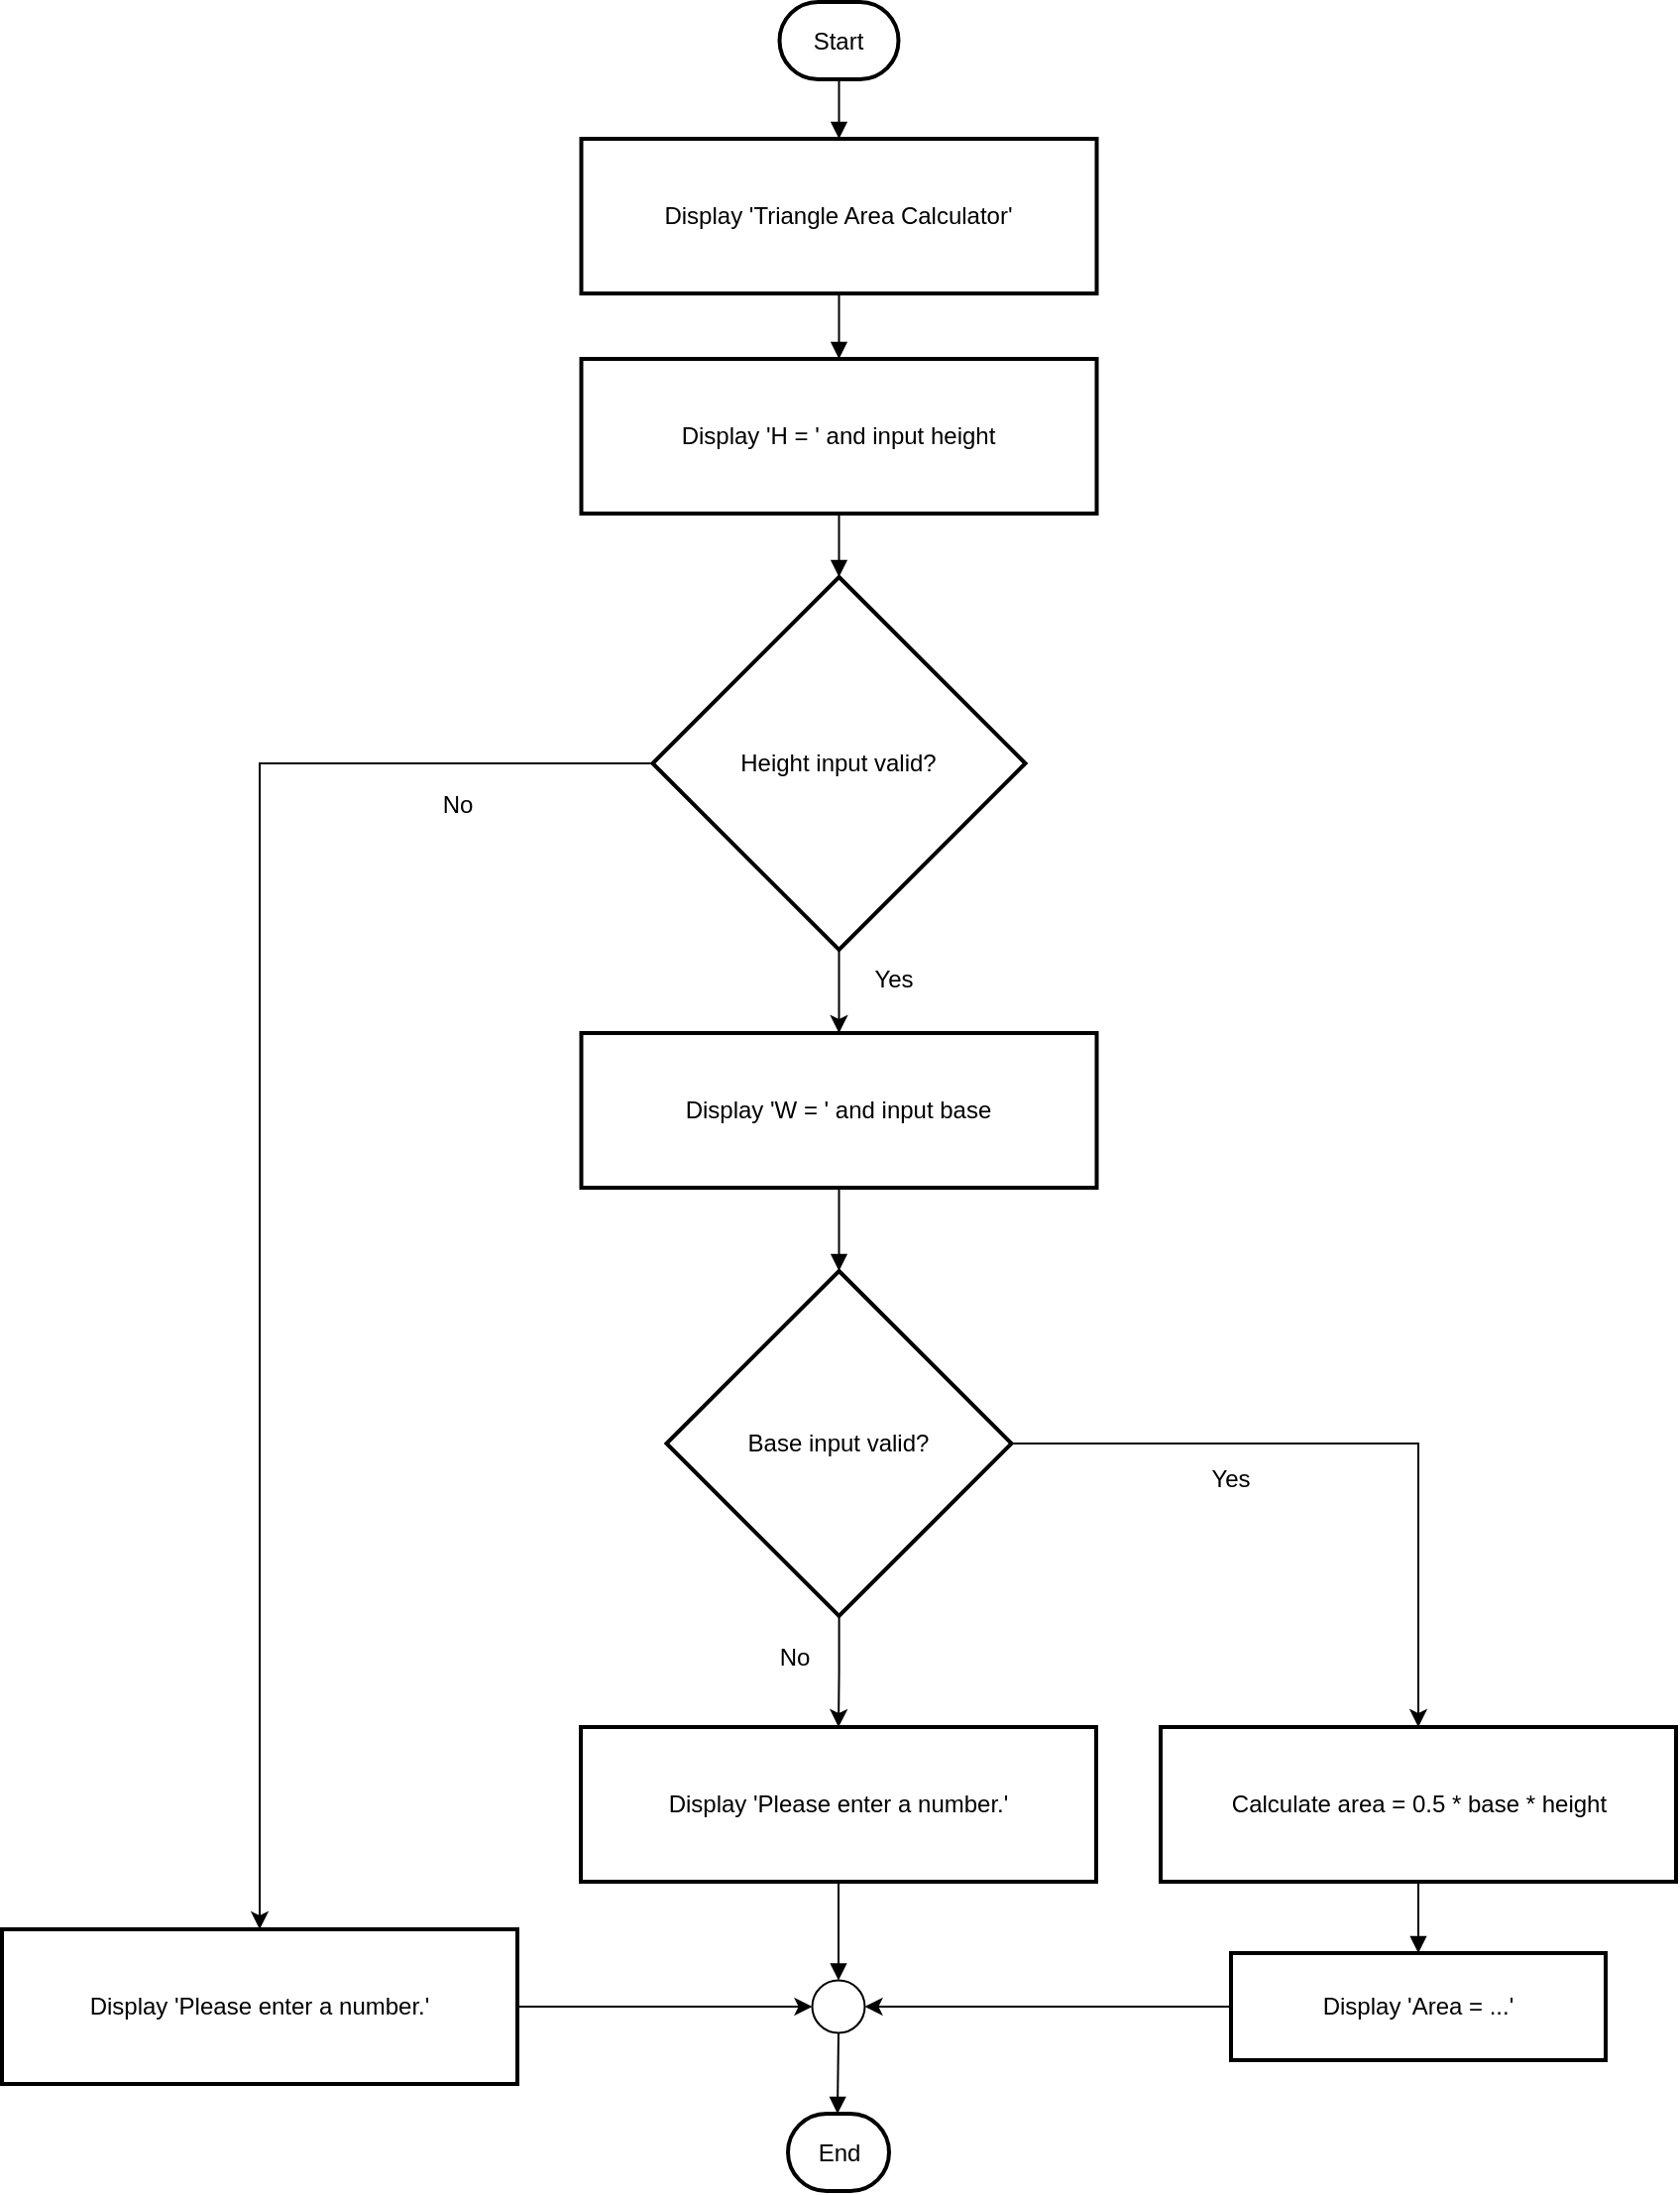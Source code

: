<mxfile version="28.2.5">
  <diagram name="Page-1" id="q1bMMrWMzVG2Ocw6vh36">
    <mxGraphModel dx="2605" dy="1405" grid="1" gridSize="10" guides="1" tooltips="1" connect="1" arrows="1" fold="1" page="1" pageScale="1" pageWidth="1000" pageHeight="1169" math="0" shadow="0">
      <root>
        <mxCell id="0" />
        <mxCell id="1" parent="0" />
        <mxCell id="NUtGg34ZK40YRvdUb2ZY-1" value="Start" style="rounded=1;whiteSpace=wrap;arcSize=50;strokeWidth=2;" vertex="1" parent="1">
          <mxGeometry x="492.25" y="40" width="60" height="39" as="geometry" />
        </mxCell>
        <mxCell id="NUtGg34ZK40YRvdUb2ZY-2" value="Display &#39;Triangle Area Calculator&#39;" style="whiteSpace=wrap;strokeWidth=2;" vertex="1" parent="1">
          <mxGeometry x="392.25" y="109" width="260" height="78" as="geometry" />
        </mxCell>
        <mxCell id="NUtGg34ZK40YRvdUb2ZY-3" value="Display &#39;H = &#39; and input height" style="whiteSpace=wrap;strokeWidth=2;" vertex="1" parent="1">
          <mxGeometry x="392.25" y="220" width="260" height="78" as="geometry" />
        </mxCell>
        <mxCell id="NUtGg34ZK40YRvdUb2ZY-24" style="edgeStyle=orthogonalEdgeStyle;rounded=0;orthogonalLoop=1;jettySize=auto;html=1;entryX=0.5;entryY=0;entryDx=0;entryDy=0;" edge="1" parent="1" source="NUtGg34ZK40YRvdUb2ZY-4" target="NUtGg34ZK40YRvdUb2ZY-5">
          <mxGeometry relative="1" as="geometry" />
        </mxCell>
        <mxCell id="NUtGg34ZK40YRvdUb2ZY-25" style="edgeStyle=orthogonalEdgeStyle;rounded=0;orthogonalLoop=1;jettySize=auto;html=1;entryX=0.5;entryY=0;entryDx=0;entryDy=0;" edge="1" parent="1" source="NUtGg34ZK40YRvdUb2ZY-4" target="NUtGg34ZK40YRvdUb2ZY-7">
          <mxGeometry relative="1" as="geometry" />
        </mxCell>
        <mxCell id="NUtGg34ZK40YRvdUb2ZY-4" value="Height input valid?" style="rhombus;strokeWidth=2;whiteSpace=wrap;" vertex="1" parent="1">
          <mxGeometry x="428.25" y="330" width="188" height="188" as="geometry" />
        </mxCell>
        <mxCell id="NUtGg34ZK40YRvdUb2ZY-34" style="edgeStyle=orthogonalEdgeStyle;rounded=0;orthogonalLoop=1;jettySize=auto;html=1;entryX=0;entryY=0.5;entryDx=0;entryDy=0;" edge="1" parent="1" source="NUtGg34ZK40YRvdUb2ZY-5" target="NUtGg34ZK40YRvdUb2ZY-32">
          <mxGeometry relative="1" as="geometry" />
        </mxCell>
        <mxCell id="NUtGg34ZK40YRvdUb2ZY-5" value="Display &#39;Please enter a number.&#39;" style="whiteSpace=wrap;strokeWidth=2;" vertex="1" parent="1">
          <mxGeometry x="100" y="1012" width="260" height="78" as="geometry" />
        </mxCell>
        <mxCell id="NUtGg34ZK40YRvdUb2ZY-6" value="End" style="rounded=1;whiteSpace=wrap;arcSize=50;strokeWidth=2;" vertex="1" parent="1">
          <mxGeometry x="496.5" y="1105" width="51" height="39" as="geometry" />
        </mxCell>
        <mxCell id="NUtGg34ZK40YRvdUb2ZY-7" value="Display &#39;W = &#39; and input base" style="whiteSpace=wrap;strokeWidth=2;" vertex="1" parent="1">
          <mxGeometry x="392.25" y="560" width="260" height="78" as="geometry" />
        </mxCell>
        <mxCell id="NUtGg34ZK40YRvdUb2ZY-30" style="edgeStyle=orthogonalEdgeStyle;rounded=0;orthogonalLoop=1;jettySize=auto;html=1;entryX=0.5;entryY=0;entryDx=0;entryDy=0;" edge="1" parent="1" source="NUtGg34ZK40YRvdUb2ZY-8" target="NUtGg34ZK40YRvdUb2ZY-9">
          <mxGeometry relative="1" as="geometry" />
        </mxCell>
        <mxCell id="NUtGg34ZK40YRvdUb2ZY-35" style="edgeStyle=orthogonalEdgeStyle;rounded=0;orthogonalLoop=1;jettySize=auto;html=1;entryX=0.5;entryY=0;entryDx=0;entryDy=0;" edge="1" parent="1" source="NUtGg34ZK40YRvdUb2ZY-8" target="NUtGg34ZK40YRvdUb2ZY-10">
          <mxGeometry relative="1" as="geometry" />
        </mxCell>
        <mxCell id="NUtGg34ZK40YRvdUb2ZY-8" value="Base input valid?" style="rhombus;strokeWidth=2;whiteSpace=wrap;" vertex="1" parent="1">
          <mxGeometry x="435.25" y="680" width="174" height="174" as="geometry" />
        </mxCell>
        <mxCell id="NUtGg34ZK40YRvdUb2ZY-9" value="Display &#39;Please enter a number.&#39;" style="whiteSpace=wrap;strokeWidth=2;" vertex="1" parent="1">
          <mxGeometry x="392" y="910" width="260" height="78" as="geometry" />
        </mxCell>
        <mxCell id="NUtGg34ZK40YRvdUb2ZY-10" value="Calculate area = 0.5 * base * height" style="whiteSpace=wrap;strokeWidth=2;" vertex="1" parent="1">
          <mxGeometry x="684.5" y="910" width="260" height="78" as="geometry" />
        </mxCell>
        <mxCell id="NUtGg34ZK40YRvdUb2ZY-42" style="edgeStyle=orthogonalEdgeStyle;rounded=0;orthogonalLoop=1;jettySize=auto;html=1;entryX=1;entryY=0.5;entryDx=0;entryDy=0;" edge="1" parent="1" source="NUtGg34ZK40YRvdUb2ZY-11" target="NUtGg34ZK40YRvdUb2ZY-32">
          <mxGeometry relative="1" as="geometry" />
        </mxCell>
        <mxCell id="NUtGg34ZK40YRvdUb2ZY-11" value="Display &#39;Area = ...&#39;" style="whiteSpace=wrap;strokeWidth=2;" vertex="1" parent="1">
          <mxGeometry x="720" y="1024" width="189" height="54" as="geometry" />
        </mxCell>
        <mxCell id="NUtGg34ZK40YRvdUb2ZY-12" value="" style="curved=1;startArrow=none;endArrow=block;exitX=0.5;exitY=1;entryX=0.5;entryY=0;rounded=0;" edge="1" parent="1" source="NUtGg34ZK40YRvdUb2ZY-1" target="NUtGg34ZK40YRvdUb2ZY-2">
          <mxGeometry relative="1" as="geometry">
            <Array as="points" />
          </mxGeometry>
        </mxCell>
        <mxCell id="NUtGg34ZK40YRvdUb2ZY-13" value="" style="curved=1;startArrow=none;endArrow=block;exitX=0.5;exitY=1;entryX=0.5;entryY=0;rounded=0;" edge="1" parent="1" source="NUtGg34ZK40YRvdUb2ZY-2" target="NUtGg34ZK40YRvdUb2ZY-3">
          <mxGeometry relative="1" as="geometry">
            <Array as="points" />
          </mxGeometry>
        </mxCell>
        <mxCell id="NUtGg34ZK40YRvdUb2ZY-14" value="" style="curved=1;startArrow=none;endArrow=block;exitX=0.5;exitY=1;entryX=0.5;entryY=0;rounded=0;" edge="1" parent="1" source="NUtGg34ZK40YRvdUb2ZY-3" target="NUtGg34ZK40YRvdUb2ZY-4">
          <mxGeometry relative="1" as="geometry">
            <Array as="points" />
          </mxGeometry>
        </mxCell>
        <mxCell id="NUtGg34ZK40YRvdUb2ZY-18" value="" style="curved=1;startArrow=none;endArrow=block;exitX=0.5;exitY=0.99;entryX=0.5;entryY=0;rounded=0;" edge="1" parent="1" source="NUtGg34ZK40YRvdUb2ZY-7" target="NUtGg34ZK40YRvdUb2ZY-8">
          <mxGeometry relative="1" as="geometry">
            <Array as="points" />
          </mxGeometry>
        </mxCell>
        <mxCell id="NUtGg34ZK40YRvdUb2ZY-20" value="" style="curved=1;startArrow=none;endArrow=block;exitX=0.5;exitY=1;entryX=0.49;entryY=0;rounded=0;" edge="1" parent="1" source="NUtGg34ZK40YRvdUb2ZY-32" target="NUtGg34ZK40YRvdUb2ZY-6">
          <mxGeometry relative="1" as="geometry">
            <Array as="points" />
          </mxGeometry>
        </mxCell>
        <mxCell id="NUtGg34ZK40YRvdUb2ZY-22" value="" style="curved=1;startArrow=none;endArrow=block;exitX=0.5;exitY=1;entryX=0.5;entryY=0;rounded=0;" edge="1" parent="1" source="NUtGg34ZK40YRvdUb2ZY-10" target="NUtGg34ZK40YRvdUb2ZY-11">
          <mxGeometry relative="1" as="geometry">
            <Array as="points" />
          </mxGeometry>
        </mxCell>
        <mxCell id="NUtGg34ZK40YRvdUb2ZY-27" value="No" style="text;html=1;align=center;verticalAlign=middle;whiteSpace=wrap;rounded=0;" vertex="1" parent="1">
          <mxGeometry x="300.25" y="430" width="60" height="30" as="geometry" />
        </mxCell>
        <mxCell id="NUtGg34ZK40YRvdUb2ZY-29" value="Yes" style="text;html=1;align=center;verticalAlign=middle;whiteSpace=wrap;rounded=0;" vertex="1" parent="1">
          <mxGeometry x="520.25" y="518" width="60" height="30" as="geometry" />
        </mxCell>
        <mxCell id="NUtGg34ZK40YRvdUb2ZY-33" value="" style="curved=1;startArrow=none;endArrow=block;exitX=0.5;exitY=1;entryX=0.49;entryY=0;rounded=0;" edge="1" parent="1" source="NUtGg34ZK40YRvdUb2ZY-9" target="NUtGg34ZK40YRvdUb2ZY-32">
          <mxGeometry relative="1" as="geometry">
            <Array as="points" />
            <mxPoint x="522" y="988" as="sourcePoint" />
            <mxPoint x="521" y="1105" as="targetPoint" />
          </mxGeometry>
        </mxCell>
        <mxCell id="NUtGg34ZK40YRvdUb2ZY-32" value="" style="ellipse;whiteSpace=wrap;html=1;aspect=fixed;" vertex="1" parent="1">
          <mxGeometry x="508.75" y="1037.75" width="26.5" height="26.5" as="geometry" />
        </mxCell>
        <mxCell id="NUtGg34ZK40YRvdUb2ZY-36" value="Yes" style="text;html=1;align=center;verticalAlign=middle;whiteSpace=wrap;rounded=0;" vertex="1" parent="1">
          <mxGeometry x="690.25" y="770" width="60" height="30" as="geometry" />
        </mxCell>
        <mxCell id="NUtGg34ZK40YRvdUb2ZY-38" value="No" style="text;html=1;align=center;verticalAlign=middle;whiteSpace=wrap;rounded=0;" vertex="1" parent="1">
          <mxGeometry x="470" y="860" width="60" height="30" as="geometry" />
        </mxCell>
      </root>
    </mxGraphModel>
  </diagram>
</mxfile>
